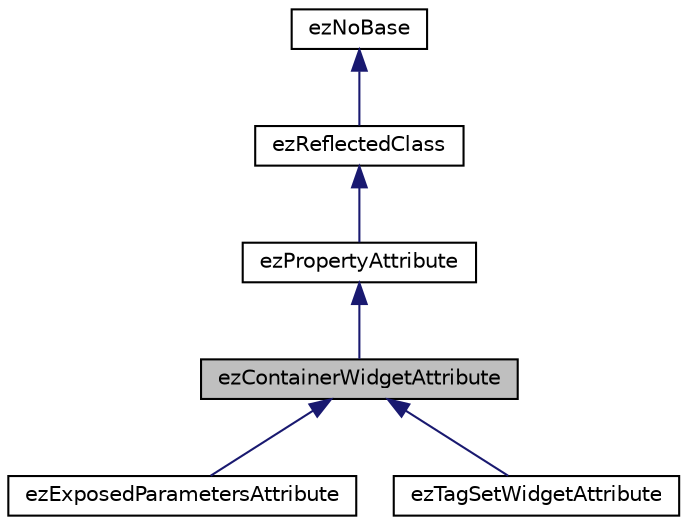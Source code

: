 digraph "ezContainerWidgetAttribute"
{
 // LATEX_PDF_SIZE
  edge [fontname="Helvetica",fontsize="10",labelfontname="Helvetica",labelfontsize="10"];
  node [fontname="Helvetica",fontsize="10",shape=record];
  Node1 [label="ezContainerWidgetAttribute",height=0.2,width=0.4,color="black", fillcolor="grey75", style="filled", fontcolor="black",tooltip="Derive from this class if you want to define an attribute that replaces the property widget of contai..."];
  Node2 -> Node1 [dir="back",color="midnightblue",fontsize="10",style="solid",fontname="Helvetica"];
  Node2 [label="ezPropertyAttribute",height=0.2,width=0.4,color="black", fillcolor="white", style="filled",URL="$d7/d48/classez_property_attribute.htm",tooltip="Base class of all attributes can be used to decorate a RTTI property."];
  Node3 -> Node2 [dir="back",color="midnightblue",fontsize="10",style="solid",fontname="Helvetica"];
  Node3 [label="ezReflectedClass",height=0.2,width=0.4,color="black", fillcolor="white", style="filled",URL="$db/d45/classez_reflected_class.htm",tooltip="All classes that should be dynamically reflectable, need to be derived from this base class."];
  Node4 -> Node3 [dir="back",color="midnightblue",fontsize="10",style="solid",fontname="Helvetica"];
  Node4 [label="ezNoBase",height=0.2,width=0.4,color="black", fillcolor="white", style="filled",URL="$d4/d02/classez_no_base.htm",tooltip="Dummy type to pass to templates and macros that expect a base type for a class that has no base."];
  Node1 -> Node5 [dir="back",color="midnightblue",fontsize="10",style="solid",fontname="Helvetica"];
  Node5 [label="ezExposedParametersAttribute",height=0.2,width=0.4,color="black", fillcolor="white", style="filled",URL="$df/d5e/classez_exposed_parameters_attribute.htm",tooltip="Add this attribute to a variant map property to make it map to the exposed parameters of an asset...."];
  Node1 -> Node6 [dir="back",color="midnightblue",fontsize="10",style="solid",fontname="Helvetica"];
  Node6 [label="ezTagSetWidgetAttribute",height=0.2,width=0.4,color="black", fillcolor="white", style="filled",URL="$de/d70/classez_tag_set_widget_attribute.htm",tooltip="Add this attribute to a tag set member property to make it use the tag set editor and define the cate..."];
}
